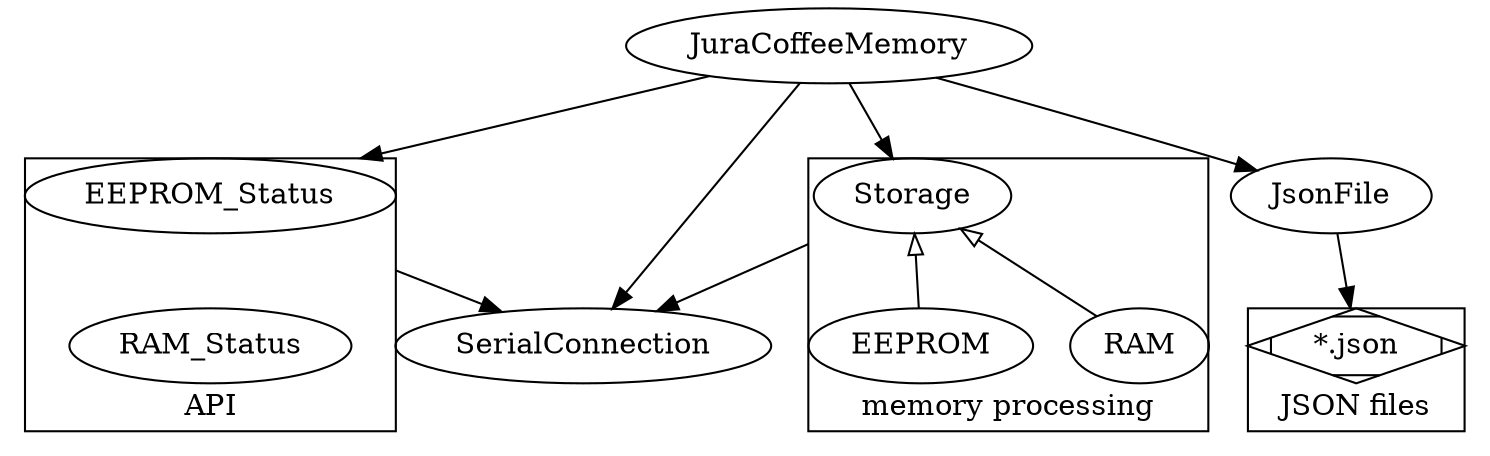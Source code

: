 digraph G {
	margin=0; // for the pdf output
	rankdir=TB;
	compound=true;

	JuraCoffeeMemory;

	subgraph cluster0 { // API
		EEPROM_Status -> RAM_Status [style=invis]; // top to bottom
		label = "API";
		labelloc = "b";
	}

	JsonFile;
	subgraph cluster1 { // JSON
		"*.json" [shape=Mdiamond];
		label = "JSON files";
		labelloc = "b";
	}
	JsonFile -> "*.json" [lhead=cluster1];

	SerialConnection;

	subgraph cluster2 { // Storage
		edge [arrowtail=onormal dir=back];
		Storage -> EEPROM;
		Storage -> RAM;
		label = "memory processing";
		labelloc = "b";
	}

	JuraCoffeeMemory -> EEPROM_Status [lhead=cluster0];
	JuraCoffeeMemory -> JsonFile;
	JuraCoffeeMemory -> SerialConnection;
	JuraCoffeeMemory -> Storage [lhead=cluster2];

	EEPROM_Status -> SerialConnection [ltail=cluster0];
	Storage -> SerialConnection [ltail=cluster2];
}
